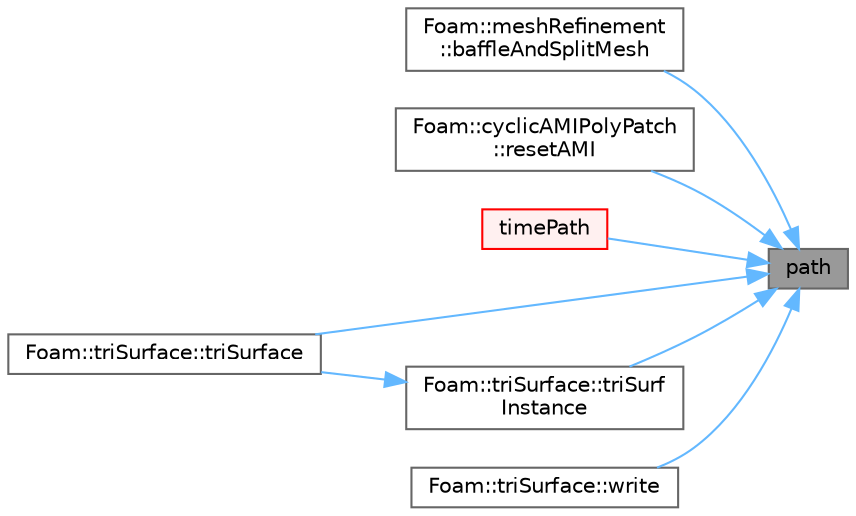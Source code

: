 digraph "path"
{
 // LATEX_PDF_SIZE
  bgcolor="transparent";
  edge [fontname=Helvetica,fontsize=10,labelfontname=Helvetica,labelfontsize=10];
  node [fontname=Helvetica,fontsize=10,shape=box,height=0.2,width=0.4];
  rankdir="RL";
  Node1 [id="Node000001",label="path",height=0.2,width=0.4,color="gray40", fillcolor="grey60", style="filled", fontcolor="black",tooltip=" "];
  Node1 -> Node2 [id="edge1_Node000001_Node000002",dir="back",color="steelblue1",style="solid",tooltip=" "];
  Node2 [id="Node000002",label="Foam::meshRefinement\l::baffleAndSplitMesh",height=0.2,width=0.4,color="grey40", fillcolor="white", style="filled",URL="$classFoam_1_1meshRefinement.html#a7a946cb59a56afaf37ee82f6f38da680",tooltip=" "];
  Node1 -> Node3 [id="edge2_Node000001_Node000003",dir="back",color="steelblue1",style="solid",tooltip=" "];
  Node3 [id="Node000003",label="Foam::cyclicAMIPolyPatch\l::resetAMI",height=0.2,width=0.4,color="grey40", fillcolor="white", style="filled",URL="$classFoam_1_1cyclicAMIPolyPatch.html#ad21338130d56ecbd066e4e633b4899e8",tooltip=" "];
  Node1 -> Node4 [id="edge3_Node000001_Node000004",dir="back",color="steelblue1",style="solid",tooltip=" "];
  Node4 [id="Node000004",label="timePath",height=0.2,width=0.4,color="red", fillcolor="#FFF0F0", style="filled",URL="$classFoam_1_1Time.html#ad4bbb93e8932e4bae50c44277d2b15fd",tooltip=" "];
  Node1 -> Node6 [id="edge4_Node000001_Node000006",dir="back",color="steelblue1",style="solid",tooltip=" "];
  Node6 [id="Node000006",label="Foam::triSurface::triSurface",height=0.2,width=0.4,color="grey40", fillcolor="white", style="filled",URL="$classFoam_1_1triSurface.html#a1e801ccbd13f3043e0d37b3a07cddc9a",tooltip=" "];
  Node1 -> Node7 [id="edge5_Node000001_Node000007",dir="back",color="steelblue1",style="solid",tooltip=" "];
  Node7 [id="Node000007",label="Foam::triSurface::triSurf\lInstance",height=0.2,width=0.4,color="grey40", fillcolor="white", style="filled",URL="$classFoam_1_1triSurface.html#a1ab8d8beae9ae13c09674c78df71224a",tooltip=" "];
  Node7 -> Node6 [id="edge6_Node000007_Node000006",dir="back",color="steelblue1",style="solid",tooltip=" "];
  Node1 -> Node8 [id="edge7_Node000001_Node000008",dir="back",color="steelblue1",style="solid",tooltip=" "];
  Node8 [id="Node000008",label="Foam::triSurface::write",height=0.2,width=0.4,color="grey40", fillcolor="white", style="filled",URL="$classFoam_1_1triSurface.html#a937aaae10f4854d9680491009ec26f87",tooltip=" "];
}
